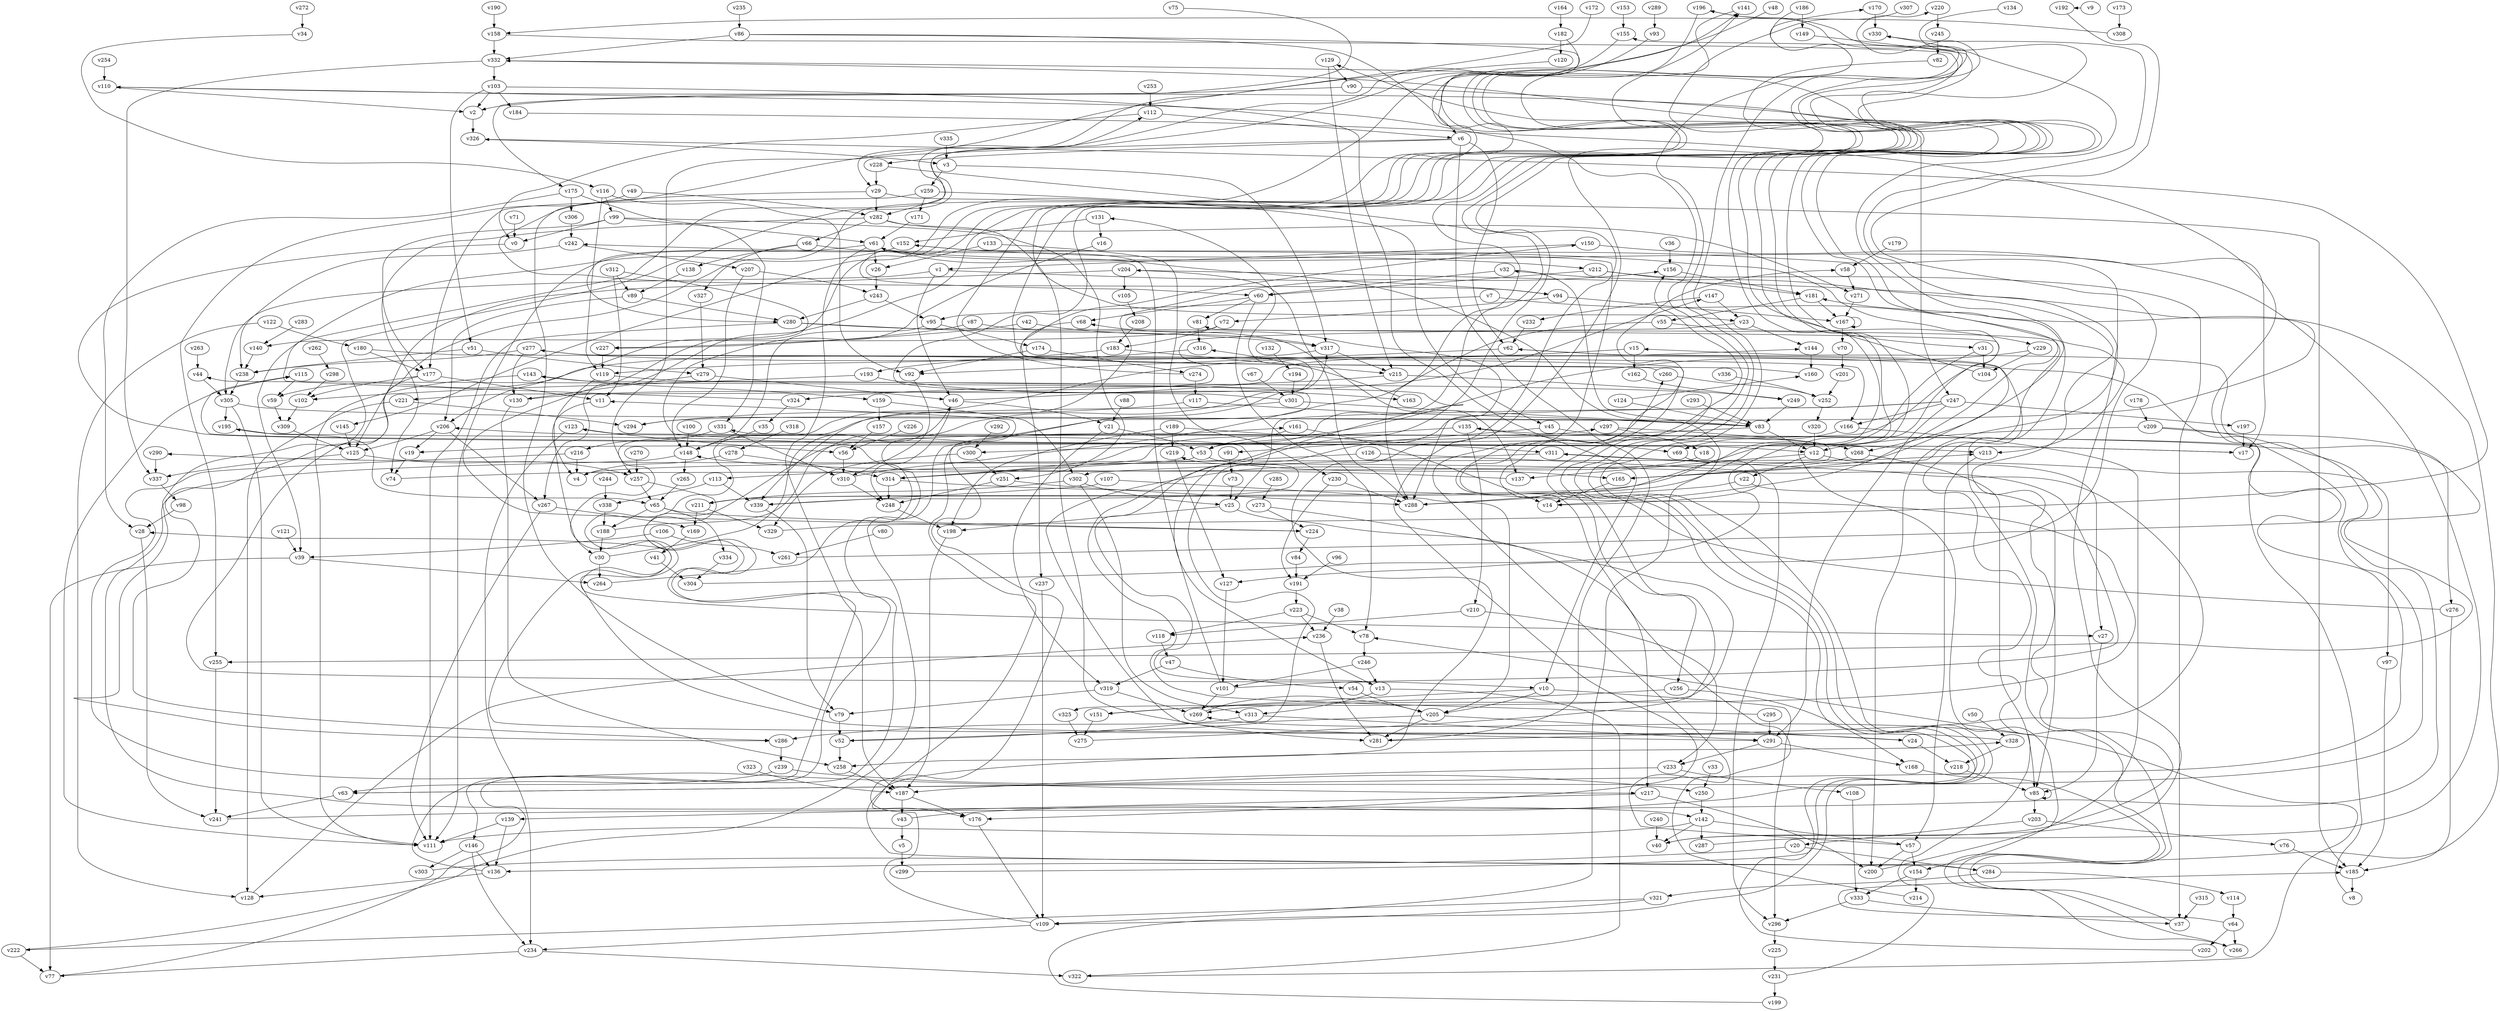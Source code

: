 // Benchmark game 507 - 340 vertices
// time_bound: 92
// targets: v158
digraph G {
    v0 [name="v0", player=0];
    v1 [name="v1", player=1];
    v2 [name="v2", player=1];
    v3 [name="v3", player=1];
    v4 [name="v4", player=1];
    v5 [name="v5", player=1];
    v6 [name="v6", player=1];
    v7 [name="v7", player=0];
    v8 [name="v8", player=1];
    v9 [name="v9", player=0];
    v10 [name="v10", player=0];
    v11 [name="v11", player=1];
    v12 [name="v12", player=1];
    v13 [name="v13", player=1];
    v14 [name="v14", player=1];
    v15 [name="v15", player=1];
    v16 [name="v16", player=0];
    v17 [name="v17", player=0];
    v18 [name="v18", player=0];
    v19 [name="v19", player=0];
    v20 [name="v20", player=0];
    v21 [name="v21", player=0];
    v22 [name="v22", player=0];
    v23 [name="v23", player=1];
    v24 [name="v24", player=0];
    v25 [name="v25", player=0];
    v26 [name="v26", player=0];
    v27 [name="v27", player=1];
    v28 [name="v28", player=0];
    v29 [name="v29", player=1];
    v30 [name="v30", player=0];
    v31 [name="v31", player=1];
    v32 [name="v32", player=1];
    v33 [name="v33", player=0];
    v34 [name="v34", player=0];
    v35 [name="v35", player=0];
    v36 [name="v36", player=1];
    v37 [name="v37", player=1];
    v38 [name="v38", player=1];
    v39 [name="v39", player=1];
    v40 [name="v40", player=1];
    v41 [name="v41", player=1];
    v42 [name="v42", player=1];
    v43 [name="v43", player=1];
    v44 [name="v44", player=0];
    v45 [name="v45", player=0];
    v46 [name="v46", player=0];
    v47 [name="v47", player=0];
    v48 [name="v48", player=0];
    v49 [name="v49", player=0];
    v50 [name="v50", player=1];
    v51 [name="v51", player=1];
    v52 [name="v52", player=1];
    v53 [name="v53", player=0];
    v54 [name="v54", player=0];
    v55 [name="v55", player=1];
    v56 [name="v56", player=0];
    v57 [name="v57", player=1];
    v58 [name="v58", player=0];
    v59 [name="v59", player=0];
    v60 [name="v60", player=1];
    v61 [name="v61", player=1];
    v62 [name="v62", player=1];
    v63 [name="v63", player=1];
    v64 [name="v64", player=1];
    v65 [name="v65", player=1];
    v66 [name="v66", player=0];
    v67 [name="v67", player=1];
    v68 [name="v68", player=0];
    v69 [name="v69", player=0];
    v70 [name="v70", player=0];
    v71 [name="v71", player=1];
    v72 [name="v72", player=0];
    v73 [name="v73", player=0];
    v74 [name="v74", player=1];
    v75 [name="v75", player=1];
    v76 [name="v76", player=1];
    v77 [name="v77", player=0];
    v78 [name="v78", player=0];
    v79 [name="v79", player=0];
    v80 [name="v80", player=0];
    v81 [name="v81", player=1];
    v82 [name="v82", player=0];
    v83 [name="v83", player=0];
    v84 [name="v84", player=0];
    v85 [name="v85", player=0];
    v86 [name="v86", player=1];
    v87 [name="v87", player=1];
    v88 [name="v88", player=1];
    v89 [name="v89", player=0];
    v90 [name="v90", player=1];
    v91 [name="v91", player=1];
    v92 [name="v92", player=0];
    v93 [name="v93", player=0];
    v94 [name="v94", player=1];
    v95 [name="v95", player=1];
    v96 [name="v96", player=1];
    v97 [name="v97", player=0];
    v98 [name="v98", player=0];
    v99 [name="v99", player=1];
    v100 [name="v100", player=0];
    v101 [name="v101", player=0];
    v102 [name="v102", player=1];
    v103 [name="v103", player=1];
    v104 [name="v104", player=0];
    v105 [name="v105", player=0];
    v106 [name="v106", player=1];
    v107 [name="v107", player=1];
    v108 [name="v108", player=1];
    v109 [name="v109", player=0];
    v110 [name="v110", player=0];
    v111 [name="v111", player=0];
    v112 [name="v112", player=1];
    v113 [name="v113", player=1];
    v114 [name="v114", player=1];
    v115 [name="v115", player=0];
    v116 [name="v116", player=0];
    v117 [name="v117", player=1];
    v118 [name="v118", player=1];
    v119 [name="v119", player=1];
    v120 [name="v120", player=1];
    v121 [name="v121", player=1];
    v122 [name="v122", player=1];
    v123 [name="v123", player=1];
    v124 [name="v124", player=0];
    v125 [name="v125", player=1];
    v126 [name="v126", player=1];
    v127 [name="v127", player=0];
    v128 [name="v128", player=0];
    v129 [name="v129", player=0];
    v130 [name="v130", player=0];
    v131 [name="v131", player=0];
    v132 [name="v132", player=1];
    v133 [name="v133", player=1];
    v134 [name="v134", player=0];
    v135 [name="v135", player=1];
    v136 [name="v136", player=1];
    v137 [name="v137", player=1];
    v138 [name="v138", player=0];
    v139 [name="v139", player=0];
    v140 [name="v140", player=0];
    v141 [name="v141", player=0];
    v142 [name="v142", player=1];
    v143 [name="v143", player=1];
    v144 [name="v144", player=0];
    v145 [name="v145", player=0];
    v146 [name="v146", player=0];
    v147 [name="v147", player=1];
    v148 [name="v148", player=1];
    v149 [name="v149", player=0];
    v150 [name="v150", player=0];
    v151 [name="v151", player=1];
    v152 [name="v152", player=1];
    v153 [name="v153", player=1];
    v154 [name="v154", player=1];
    v155 [name="v155", player=0];
    v156 [name="v156", player=1];
    v157 [name="v157", player=0];
    v158 [name="v158", player=1, target=1];
    v159 [name="v159", player=1];
    v160 [name="v160", player=1];
    v161 [name="v161", player=0];
    v162 [name="v162", player=1];
    v163 [name="v163", player=1];
    v164 [name="v164", player=1];
    v165 [name="v165", player=0];
    v166 [name="v166", player=1];
    v167 [name="v167", player=1];
    v168 [name="v168", player=1];
    v169 [name="v169", player=0];
    v170 [name="v170", player=0];
    v171 [name="v171", player=1];
    v172 [name="v172", player=0];
    v173 [name="v173", player=1];
    v174 [name="v174", player=1];
    v175 [name="v175", player=0];
    v176 [name="v176", player=0];
    v177 [name="v177", player=1];
    v178 [name="v178", player=1];
    v179 [name="v179", player=0];
    v180 [name="v180", player=1];
    v181 [name="v181", player=0];
    v182 [name="v182", player=0];
    v183 [name="v183", player=1];
    v184 [name="v184", player=0];
    v185 [name="v185", player=1];
    v186 [name="v186", player=1];
    v187 [name="v187", player=1];
    v188 [name="v188", player=1];
    v189 [name="v189", player=1];
    v190 [name="v190", player=1];
    v191 [name="v191", player=1];
    v192 [name="v192", player=0];
    v193 [name="v193", player=1];
    v194 [name="v194", player=1];
    v195 [name="v195", player=0];
    v196 [name="v196", player=1];
    v197 [name="v197", player=1];
    v198 [name="v198", player=1];
    v199 [name="v199", player=0];
    v200 [name="v200", player=0];
    v201 [name="v201", player=1];
    v202 [name="v202", player=0];
    v203 [name="v203", player=1];
    v204 [name="v204", player=1];
    v205 [name="v205", player=1];
    v206 [name="v206", player=1];
    v207 [name="v207", player=0];
    v208 [name="v208", player=0];
    v209 [name="v209", player=1];
    v210 [name="v210", player=1];
    v211 [name="v211", player=0];
    v212 [name="v212", player=0];
    v213 [name="v213", player=1];
    v214 [name="v214", player=1];
    v215 [name="v215", player=1];
    v216 [name="v216", player=1];
    v217 [name="v217", player=0];
    v218 [name="v218", player=0];
    v219 [name="v219", player=0];
    v220 [name="v220", player=1];
    v221 [name="v221", player=1];
    v222 [name="v222", player=1];
    v223 [name="v223", player=0];
    v224 [name="v224", player=0];
    v225 [name="v225", player=0];
    v226 [name="v226", player=0];
    v227 [name="v227", player=1];
    v228 [name="v228", player=1];
    v229 [name="v229", player=1];
    v230 [name="v230", player=1];
    v231 [name="v231", player=1];
    v232 [name="v232", player=1];
    v233 [name="v233", player=0];
    v234 [name="v234", player=0];
    v235 [name="v235", player=1];
    v236 [name="v236", player=1];
    v237 [name="v237", player=1];
    v238 [name="v238", player=0];
    v239 [name="v239", player=0];
    v240 [name="v240", player=0];
    v241 [name="v241", player=0];
    v242 [name="v242", player=0];
    v243 [name="v243", player=1];
    v244 [name="v244", player=1];
    v245 [name="v245", player=0];
    v246 [name="v246", player=1];
    v247 [name="v247", player=1];
    v248 [name="v248", player=0];
    v249 [name="v249", player=1];
    v250 [name="v250", player=1];
    v251 [name="v251", player=0];
    v252 [name="v252", player=1];
    v253 [name="v253", player=1];
    v254 [name="v254", player=1];
    v255 [name="v255", player=1];
    v256 [name="v256", player=0];
    v257 [name="v257", player=1];
    v258 [name="v258", player=0];
    v259 [name="v259", player=0];
    v260 [name="v260", player=0];
    v261 [name="v261", player=0];
    v262 [name="v262", player=1];
    v263 [name="v263", player=0];
    v264 [name="v264", player=0];
    v265 [name="v265", player=0];
    v266 [name="v266", player=0];
    v267 [name="v267", player=0];
    v268 [name="v268", player=1];
    v269 [name="v269", player=0];
    v270 [name="v270", player=0];
    v271 [name="v271", player=1];
    v272 [name="v272", player=1];
    v273 [name="v273", player=0];
    v274 [name="v274", player=1];
    v275 [name="v275", player=0];
    v276 [name="v276", player=0];
    v277 [name="v277", player=1];
    v278 [name="v278", player=1];
    v279 [name="v279", player=0];
    v280 [name="v280", player=1];
    v281 [name="v281", player=1];
    v282 [name="v282", player=0];
    v283 [name="v283", player=0];
    v284 [name="v284", player=1];
    v285 [name="v285", player=1];
    v286 [name="v286", player=1];
    v287 [name="v287", player=0];
    v288 [name="v288", player=1];
    v289 [name="v289", player=0];
    v290 [name="v290", player=0];
    v291 [name="v291", player=0];
    v292 [name="v292", player=1];
    v293 [name="v293", player=1];
    v294 [name="v294", player=1];
    v295 [name="v295", player=1];
    v296 [name="v296", player=0];
    v297 [name="v297", player=1];
    v298 [name="v298", player=1];
    v299 [name="v299", player=0];
    v300 [name="v300", player=1];
    v301 [name="v301", player=1];
    v302 [name="v302", player=0];
    v303 [name="v303", player=1];
    v304 [name="v304", player=0];
    v305 [name="v305", player=1];
    v306 [name="v306", player=1];
    v307 [name="v307", player=1];
    v308 [name="v308", player=0];
    v309 [name="v309", player=0];
    v310 [name="v310", player=1];
    v311 [name="v311", player=1];
    v312 [name="v312", player=0];
    v313 [name="v313", player=0];
    v314 [name="v314", player=0];
    v315 [name="v315", player=0];
    v316 [name="v316", player=1];
    v317 [name="v317", player=0];
    v318 [name="v318", player=1];
    v319 [name="v319", player=0];
    v320 [name="v320", player=1];
    v321 [name="v321", player=1];
    v322 [name="v322", player=0];
    v323 [name="v323", player=0];
    v324 [name="v324", player=0];
    v325 [name="v325", player=1];
    v326 [name="v326", player=0];
    v327 [name="v327", player=1];
    v328 [name="v328", player=1];
    v329 [name="v329", player=0];
    v330 [name="v330", player=0];
    v331 [name="v331", player=1];
    v332 [name="v332", player=0];
    v333 [name="v333", player=1];
    v334 [name="v334", player=0];
    v335 [name="v335", player=1];
    v336 [name="v336", player=1];
    v337 [name="v337", player=0];
    v338 [name="v338", player=1];
    v339 [name="v339", player=0];

    v0 -> v17 [constraint="t >= 5"];
    v1 -> v94;
    v2 -> v326;
    v3 -> v317;
    v4 -> v213 [constraint="t >= 3"];
    v5 -> v299;
    v6 -> v257;
    v7 -> v95;
    v8 -> v277 [constraint="t mod 3 == 2"];
    v9 -> v192 [constraint="t >= 2"];
    v10 -> v151;
    v11 -> v30;
    v12 -> v137;
    v13 -> v123 [constraint="t < 15"];
    v14 -> v332 [constraint="t >= 1"];
    v15 -> v27 [constraint="t mod 3 == 1"];
    v16 -> v12 [constraint="t >= 5"];
    v17 -> v115 [constraint="t < 13"];
    v18 -> v291 [constraint="t >= 5"];
    v19 -> v74;
    v20 -> v136;
    v21 -> v319;
    v22 -> v85;
    v23 -> v221 [constraint="t >= 5"];
    v24 -> v28 [constraint="t >= 3"];
    v25 -> v217;
    v26 -> v243;
    v27 -> v85;
    v28 -> v241;
    v29 -> v79;
    v30 -> v46 [constraint="t mod 3 == 1"];
    v31 -> v211 [constraint="t >= 4"];
    v32 -> v60;
    v33 -> v250;
    v34 -> v116 [constraint="t mod 5 == 3"];
    v35 -> v148;
    v36 -> v156;
    v37 -> v330 [constraint="t mod 5 == 4"];
    v38 -> v236;
    v39 -> v264;
    v40 -> v32 [constraint="t mod 5 == 2"];
    v41 -> v304;
    v42 -> v227;
    v43 -> v110 [constraint="t >= 4"];
    v44 -> v305;
    v45 -> v213;
    v46 -> v144 [constraint="t >= 2"];
    v47 -> v54;
    v48 -> v267 [constraint="t mod 5 == 1"];
    v49 -> v282;
    v50 -> v328;
    v51 -> v279;
    v52 -> v68 [constraint="t mod 4 == 3"];
    v53 -> v314;
    v54 -> v205;
    v55 -> v229;
    v56 -> v310;
    v57 -> v152 [constraint="t < 9"];
    v58 -> v271;
    v59 -> v309;
    v60 -> v81;
    v61 -> v111;
    v62 -> v92;
    v63 -> v331 [constraint="t mod 4 == 3"];
    v64 -> v185 [constraint="t mod 3 == 1"];
    v65 -> v224;
    v66 -> v138;
    v67 -> v301;
    v68 -> v237;
    v69 -> v14 [constraint="t mod 3 == 0"];
    v70 -> v201;
    v71 -> v0;
    v72 -> v140 [constraint="t < 14"];
    v73 -> v25;
    v74 -> v135 [constraint="t mod 2 == 1"];
    v75 -> v175 [constraint="t mod 5 == 4"];
    v76 -> v185;
    v77 -> v11 [constraint="t < 11"];
    v78 -> v246;
    v79 -> v52;
    v80 -> v261;
    v81 -> v316;
    v82 -> v258 [constraint="t mod 3 == 1"];
    v83 -> v300 [constraint="t mod 5 == 2"];
    v84 -> v191;
    v85 -> v203;
    v86 -> v60 [constraint="t < 14"];
    v87 -> v227;
    v88 -> v21;
    v89 -> v280;
    v90 -> v2;
    v91 -> v73;
    v92 -> v310;
    v93 -> v286 [constraint="t < 10"];
    v94 -> v167;
    v95 -> v148;
    v96 -> v191;
    v97 -> v185;
    v98 -> v28;
    v99 -> v177;
    v100 -> v148;
    v101 -> v290 [constraint="t mod 5 == 2"];
    v102 -> v309;
    v103 -> v184;
    v104 -> v155 [constraint="t >= 4"];
    v105 -> v208;
    v106 -> v261;
    v107 -> v339;
    v108 -> v333;
    v109 -> v161 [constraint="t mod 3 == 1"];
    v110 -> v2;
    v111 -> v115 [constraint="t < 15"];
    v112 -> v0;
    v113 -> v338;
    v114 -> v64;
    v115 -> v59;
    v116 -> v119;
    v117 -> v83;
    v118 -> v47;
    v119 -> v176 [constraint="t < 6"];
    v120 -> v94 [constraint="t mod 4 == 0"];
    v121 -> v39;
    v122 -> v180;
    v123 -> v234;
    v124 -> v160 [constraint="t >= 1"];
    v125 -> v257;
    v126 -> v113;
    v127 -> v101;
    v128 -> v236 [constraint="t < 12"];
    v129 -> v215;
    v130 -> v147 [constraint="t >= 3"];
    v131 -> v16;
    v132 -> v194;
    v133 -> v230;
    v134 -> v165 [constraint="t >= 4"];
    v135 -> v69;
    v136 -> v297 [constraint="t >= 4"];
    v137 -> v148 [constraint="t mod 2 == 0"];
    v138 -> v89;
    v139 -> v136;
    v140 -> v238;
    v141 -> v145 [constraint="t >= 1"];
    v142 -> v57;
    v143 -> v159;
    v144 -> v160;
    v145 -> v125;
    v146 -> v136;
    v147 -> v232;
    v148 -> v142 [constraint="t >= 5"];
    v149 -> v211 [constraint="t mod 5 == 2"];
    v150 -> v1;
    v151 -> v275;
    v152 -> v280 [constraint="t < 13"];
    v153 -> v155;
    v154 -> v333;
    v155 -> v282 [constraint="t >= 3"];
    v156 -> v181;
    v157 -> v56;
    v158 -> v31 [constraint="t >= 1"];
    v159 -> v157;
    v160 -> v141 [constraint="t mod 4 == 3"];
    v161 -> v53;
    v162 -> v249;
    v163 -> v316;
    v164 -> v182;
    v165 -> v81 [constraint="t mod 4 == 0"];
    v166 -> v154;
    v167 -> v167;
    v168 -> v266 [constraint="t >= 2"];
    v169 -> v41;
    v170 -> v330;
    v171 -> v61;
    v172 -> v29 [constraint="t mod 3 == 1"];
    v173 -> v308;
    v174 -> v274;
    v175 -> v331;
    v176 -> v109;
    v177 -> v286 [constraint="t < 10"];
    v178 -> v209;
    v179 -> v58;
    v180 -> v256 [constraint="t >= 1"];
    v181 -> v55;
    v182 -> v206 [constraint="t >= 5"];
    v183 -> v119;
    v184 -> v63 [constraint="t < 7"];
    v185 -> v8;
    v186 -> v23 [constraint="t >= 4"];
    v187 -> v176;
    v188 -> v131 [constraint="t mod 5 == 3"];
    v189 -> v198;
    v190 -> v158;
    v191 -> v223;
    v192 -> v127 [constraint="t < 11"];
    v193 -> v163;
    v194 -> v301;
    v195 -> v65 [constraint="t >= 4"];
    v196 -> v10 [constraint="t < 15"];
    v197 -> v17;
    v198 -> v187;
    v199 -> v196 [constraint="t mod 5 == 3"];
    v200 -> v242 [constraint="t mod 5 == 3"];
    v201 -> v252;
    v202 -> v143 [constraint="t < 12"];
    v203 -> v20;
    v204 -> v105;
    v205 -> v286;
    v206 -> v267;
    v207 -> v243;
    v208 -> v183;
    v209 -> v255 [constraint="t >= 2"];
    v210 -> v118;
    v211 -> v329;
    v212 -> v60;
    v213 -> v57;
    v214 -> v58 [constraint="t < 6"];
    v215 -> v249;
    v216 -> v217 [constraint="t mod 2 == 1"];
    v217 -> v139;
    v218 -> v85;
    v219 -> v127;
    v220 -> v245;
    v221 -> v294;
    v222 -> v317 [constraint="t mod 4 == 2"];
    v223 -> v118;
    v224 -> v84;
    v225 -> v231;
    v226 -> v56;
    v227 -> v119;
    v228 -> v314 [constraint="t >= 4"];
    v229 -> v314 [constraint="t >= 3"];
    v230 -> v288;
    v231 -> v78 [constraint="t >= 3"];
    v232 -> v62;
    v233 -> v187;
    v234 -> v77;
    v235 -> v86;
    v236 -> v281;
    v237 -> v109;
    v238 -> v305;
    v239 -> v250;
    v240 -> v40;
    v241 -> v15 [constraint="t < 6"];
    v242 -> v207;
    v243 -> v280;
    v244 -> v338;
    v245 -> v82;
    v246 -> v13;
    v247 -> v197;
    v248 -> v198;
    v249 -> v83;
    v250 -> v142;
    v251 -> v288;
    v252 -> v320;
    v253 -> v112;
    v254 -> v110;
    v255 -> v241;
    v256 -> v151;
    v257 -> v146 [constraint="t mod 4 == 2"];
    v258 -> v187;
    v259 -> v177;
    v260 -> v150 [constraint="t < 8"];
    v261 -> v206 [constraint="t >= 3"];
    v262 -> v298;
    v263 -> v44;
    v264 -> v195 [constraint="t < 15"];
    v265 -> v65;
    v266 -> v62 [constraint="t >= 4"];
    v267 -> v111;
    v268 -> v165;
    v269 -> v205 [constraint="t mod 5 == 1"];
    v270 -> v257;
    v271 -> v167;
    v272 -> v34;
    v273 -> v325 [constraint="t < 6"];
    v274 -> v170 [constraint="t mod 3 == 2"];
    v275 -> v260 [constraint="t >= 3"];
    v276 -> v156 [constraint="t < 6"];
    v277 -> v238;
    v278 -> v4;
    v279 -> v130;
    v280 -> v19 [constraint="t >= 1"];
    v281 -> v311 [constraint="t < 9"];
    v282 -> v281;
    v283 -> v140;
    v284 -> v328 [constraint="t mod 2 == 1"];
    v285 -> v273;
    v286 -> v239;
    v287 -> v61 [constraint="t >= 3"];
    v288 -> v220 [constraint="t < 11"];
    v289 -> v93;
    v290 -> v337;
    v291 -> v168;
    v292 -> v300;
    v293 -> v83;
    v294 -> v204 [constraint="t < 7"];
    v295 -> v44 [constraint="t < 15"];
    v296 -> v225;
    v297 -> v18;
    v298 -> v102;
    v299 -> v196 [constraint="t mod 4 == 0"];
    v300 -> v251;
    v301 -> v129 [constraint="t mod 3 == 0"];
    v302 -> v313;
    v303 -> v181 [constraint="t >= 5"];
    v304 -> v110 [constraint="t mod 4 == 2"];
    v305 -> v111;
    v306 -> v242;
    v307 -> v13 [constraint="t mod 3 == 0"];
    v308 -> v158 [constraint="t < 8"];
    v309 -> v125;
    v310 -> v141 [constraint="t < 7"];
    v311 -> v97;
    v312 -> v224 [constraint="t mod 2 == 1"];
    v313 -> v52;
    v314 -> v269 [constraint="t >= 5"];
    v315 -> v37;
    v316 -> v193;
    v317 -> v59 [constraint="t < 6"];
    v318 -> v278;
    v319 -> v269;
    v320 -> v12;
    v321 -> v222 [constraint="t >= 1"];
    v322 -> v269 [constraint="t < 13"];
    v323 -> v187;
    v324 -> v112 [constraint="t >= 1"];
    v325 -> v275;
    v326 -> v3;
    v327 -> v279;
    v328 -> v156 [constraint="t >= 1"];
    v329 -> v326 [constraint="t mod 5 == 1"];
    v330 -> v40 [constraint="t < 10"];
    v331 -> v216;
    v332 -> v176 [constraint="t >= 2"];
    v333 -> v296;
    v334 -> v304;
    v335 -> v3;
    v336 -> v252;
    v337 -> v98;
    v338 -> v188;
    v339 -> v219 [constraint="t mod 4 == 0"];
    v158 -> v332;
    v135 -> v53;
    v147 -> v23;
    v212 -> v37;
    v106 -> v39;
    v150 -> v17;
    v123 -> v56;
    v279 -> v46;
    v301 -> v339;
    v209 -> v12;
    v222 -> v77;
    v284 -> v321;
    v247 -> v291;
    v13 -> v322;
    v116 -> v99;
    v310 -> v248;
    v29 -> v185;
    v317 -> v215;
    v113 -> v339;
    v7 -> v213;
    v324 -> v35;
    v223 -> v78;
    v12 -> v22;
    v215 -> v324;
    v247 -> v288;
    v1 -> v305;
    v101 -> v61;
    v64 -> v202;
    v6 -> v62;
    v109 -> v234;
    v46 -> v21;
    v10 -> v205;
    v247 -> v25;
    v126 -> v296;
    v207 -> v148;
    v143 -> v111;
    v302 -> v25;
    v159 -> v302;
    v267 -> v169;
    v64 -> v266;
    v211 -> v169;
    v125 -> v337;
    v53 -> v165;
    v314 -> v248;
    v257 -> v65;
    v186 -> v149;
    v205 -> v281;
    v129 -> v90;
    v57 -> v200;
    v99 -> v251;
    v189 -> v219;
    v43 -> v5;
    v30 -> v264;
    v312 -> v11;
    v39 -> v77;
    v86 -> v6;
    v23 -> v144;
    v13 -> v313;
    v256 -> v168;
    v259 -> v171;
    v277 -> v166;
    v152 -> v39;
    v297 -> v268;
    v193 -> v102;
    v32 -> v83;
    v86 -> v332;
    v177 -> v102;
    v167 -> v70;
    v209 -> v276;
    v305 -> v83;
    v103 -> v2;
    v146 -> v234;
    v260 -> v252;
    v302 -> v211;
    v65 -> v188;
    v181 -> v167;
    v280 -> v111;
    v51 -> v238;
    v60 -> v78;
    v188 -> v30;
    v205 -> v24;
    v180 -> v177;
    v273 -> v224;
    v212 -> v181;
    v101 -> v269;
    v133 -> v26;
    v187 -> v43;
    v66 -> v200;
    v312 -> v89;
    v161 -> v14;
    v6 -> v228;
    v251 -> v248;
    v87 -> v137;
    v103 -> v10;
    v332 -> v103;
    v122 -> v128;
    v175 -> v28;
    v90 -> v247;
    v47 -> v319;
    v66 -> v327;
    v95 -> v174;
    v154 -> v214;
    v319 -> v79;
    v152 -> v212;
    v89 -> v206;
    v295 -> v291;
    v233 -> v108;
    v183 -> v215;
    v139 -> v111;
    v124 -> v83;
    v189 -> v311;
    v274 -> v117;
    v332 -> v337;
    v331 -> v310;
    v63 -> v241;
    v228 -> v29;
    v103 -> v51;
    v239 -> v63;
    v246 -> v101;
    v165 -> v14;
    v20 -> v284;
    v301 -> v83;
    v291 -> v233;
    v284 -> v114;
    v62 -> v268;
    v60 -> v68;
    v45 -> v91;
    v175 -> v306;
    v210 -> v233;
    v131 -> v152;
    v57 -> v154;
    v313 -> v291;
    v52 -> v258;
    v65 -> v334;
    v142 -> v40;
    v55 -> v288;
    v282 -> v66;
    v177 -> v11;
    v229 -> v104;
    v1 -> v46;
    v280 -> v317;
    v231 -> v199;
    v234 -> v322;
    v15 -> v162;
    v31 -> v104;
    v328 -> v218;
    v85 -> v85;
    v119 -> v4;
    v333 -> v37;
    v107 -> v205;
    v217 -> v200;
    v247 -> v166;
    v203 -> v76;
    v204 -> v125;
    v230 -> v191;
    v166 -> v69;
    v206 -> v125;
    v282 -> v74;
    v25 -> v198;
    v130 -> v258;
    v116 -> v92;
    v148 -> v265;
    v61 -> v26;
    v206 -> v19;
    v46 -> v248;
    v277 -> v130;
    v99 -> v0;
    v282 -> v271;
    v174 -> v92;
    v99 -> v61;
    v72 -> v183;
    v117 -> v294;
    v135 -> v210;
    v216 -> v4;
    v112 -> v6;
    v204 -> v288;
    v42 -> v317;
    v83 -> v12;
    v6 -> v281;
    v305 -> v195;
    v94 -> v72;
    v300 -> v329;
    v142 -> v111;
    v29 -> v282;
    v49 -> v255;
    v278 -> v314;
    v259 -> v45;
    v136 -> v128;
    v268 -> v85;
    v61 -> v109;
    v12 -> v27;
    v3 -> v259;
    v142 -> v287;
    v146 -> v303;
    v21 -> v53;
    v243 -> v95;
    v339 -> v79;
    v311 -> v302;
    v321 -> v109;
    v223 -> v236;
    v22 -> v288;
    v61 -> v187;
    v10 -> v296;
    v242 -> v238;
    v221 -> v128;
    v182 -> v120;
    v24 -> v218;
    v276 -> v185;
}
